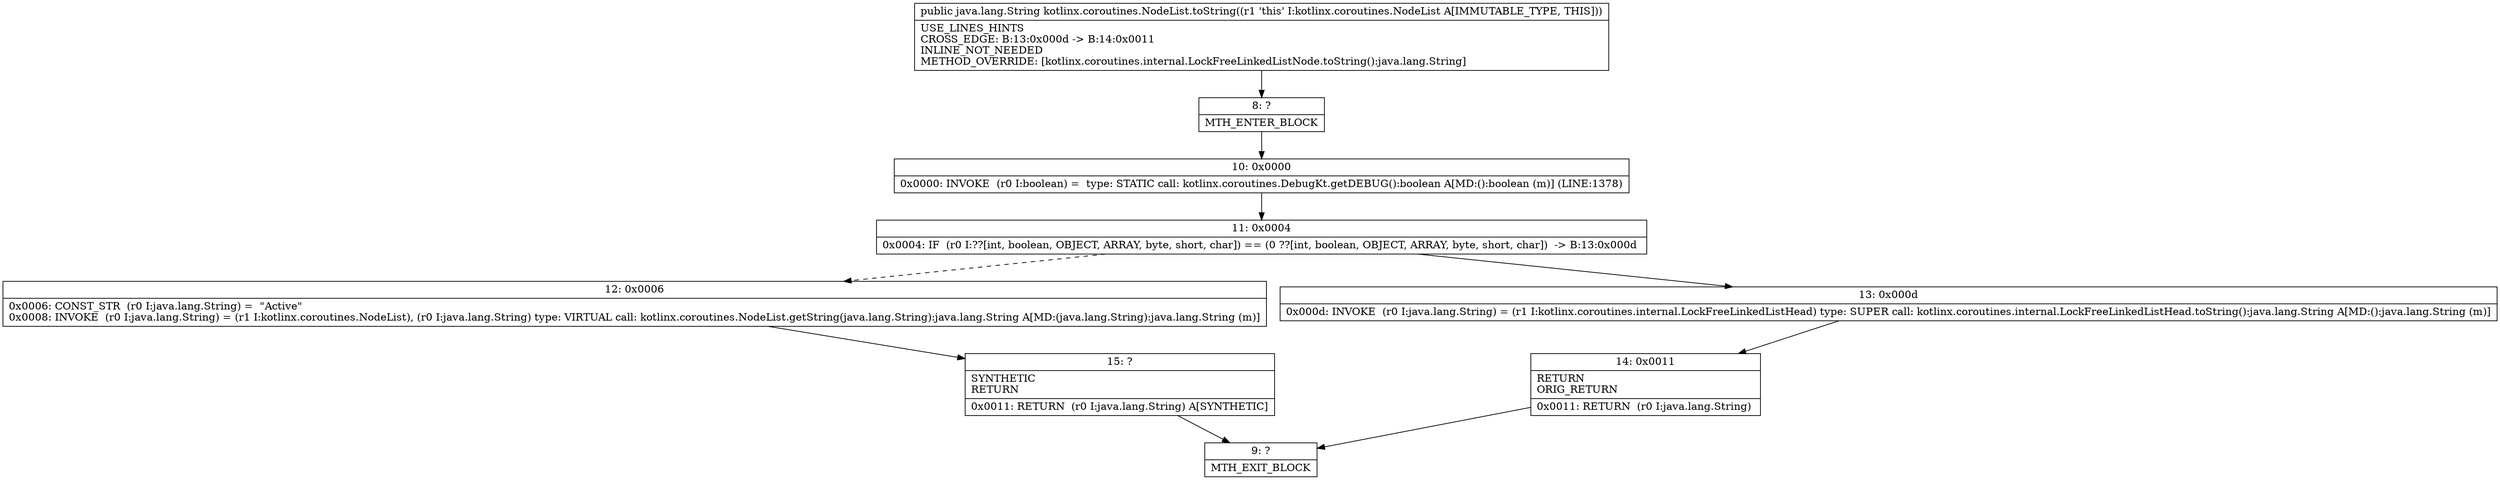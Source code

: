 digraph "CFG forkotlinx.coroutines.NodeList.toString()Ljava\/lang\/String;" {
Node_8 [shape=record,label="{8\:\ ?|MTH_ENTER_BLOCK\l}"];
Node_10 [shape=record,label="{10\:\ 0x0000|0x0000: INVOKE  (r0 I:boolean) =  type: STATIC call: kotlinx.coroutines.DebugKt.getDEBUG():boolean A[MD:():boolean (m)] (LINE:1378)\l}"];
Node_11 [shape=record,label="{11\:\ 0x0004|0x0004: IF  (r0 I:??[int, boolean, OBJECT, ARRAY, byte, short, char]) == (0 ??[int, boolean, OBJECT, ARRAY, byte, short, char])  \-\> B:13:0x000d \l}"];
Node_12 [shape=record,label="{12\:\ 0x0006|0x0006: CONST_STR  (r0 I:java.lang.String) =  \"Active\" \l0x0008: INVOKE  (r0 I:java.lang.String) = (r1 I:kotlinx.coroutines.NodeList), (r0 I:java.lang.String) type: VIRTUAL call: kotlinx.coroutines.NodeList.getString(java.lang.String):java.lang.String A[MD:(java.lang.String):java.lang.String (m)]\l}"];
Node_15 [shape=record,label="{15\:\ ?|SYNTHETIC\lRETURN\l|0x0011: RETURN  (r0 I:java.lang.String) A[SYNTHETIC]\l}"];
Node_9 [shape=record,label="{9\:\ ?|MTH_EXIT_BLOCK\l}"];
Node_13 [shape=record,label="{13\:\ 0x000d|0x000d: INVOKE  (r0 I:java.lang.String) = (r1 I:kotlinx.coroutines.internal.LockFreeLinkedListHead) type: SUPER call: kotlinx.coroutines.internal.LockFreeLinkedListHead.toString():java.lang.String A[MD:():java.lang.String (m)]\l}"];
Node_14 [shape=record,label="{14\:\ 0x0011|RETURN\lORIG_RETURN\l|0x0011: RETURN  (r0 I:java.lang.String) \l}"];
MethodNode[shape=record,label="{public java.lang.String kotlinx.coroutines.NodeList.toString((r1 'this' I:kotlinx.coroutines.NodeList A[IMMUTABLE_TYPE, THIS]))  | USE_LINES_HINTS\lCROSS_EDGE: B:13:0x000d \-\> B:14:0x0011\lINLINE_NOT_NEEDED\lMETHOD_OVERRIDE: [kotlinx.coroutines.internal.LockFreeLinkedListNode.toString():java.lang.String]\l}"];
MethodNode -> Node_8;Node_8 -> Node_10;
Node_10 -> Node_11;
Node_11 -> Node_12[style=dashed];
Node_11 -> Node_13;
Node_12 -> Node_15;
Node_15 -> Node_9;
Node_13 -> Node_14;
Node_14 -> Node_9;
}

